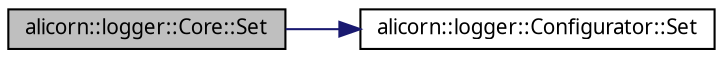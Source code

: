 digraph "alicorn::logger::Core::Set"
{
 // INTERACTIVE_SVG=YES
  edge [fontname="Verdana",fontsize="10",labelfontname="Verdana",labelfontsize="10"];
  node [fontname="Verdana",fontsize="10",shape=record];
  rankdir="LR";
  Node1 [label="alicorn::logger::Core::Set",height=0.2,width=0.4,color="black", fillcolor="grey75", style="filled", fontcolor="black"];
  Node1 -> Node2 [color="midnightblue",fontsize="10",style="solid",fontname="Verdana"];
  Node2 [label="alicorn::logger::Configurator::Set",height=0.2,width=0.4,color="black", fillcolor="white", style="filled",URL="$a00069.html#a6cb1518cb704c7edeee6bbe73409dfd5",tooltip="Функция задания значения параметра. "];
}

